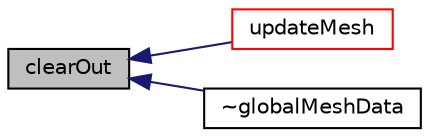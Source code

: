 digraph "clearOut"
{
  bgcolor="transparent";
  edge [fontname="Helvetica",fontsize="10",labelfontname="Helvetica",labelfontsize="10"];
  node [fontname="Helvetica",fontsize="10",shape=record];
  rankdir="LR";
  Node171 [label="clearOut",height=0.2,width=0.4,color="black", fillcolor="grey75", style="filled", fontcolor="black"];
  Node171 -> Node172 [dir="back",color="midnightblue",fontsize="10",style="solid",fontname="Helvetica"];
  Node172 [label="updateMesh",height=0.2,width=0.4,color="red",URL="$a28485.html#ae5693a309a936ac1040dd48c2881677f",tooltip="Change global mesh data given a topological change. Does a. "];
  Node171 -> Node198 [dir="back",color="midnightblue",fontsize="10",style="solid",fontname="Helvetica"];
  Node198 [label="~globalMeshData",height=0.2,width=0.4,color="black",URL="$a28485.html#aa34d80c5b139b7ee4416a6432c451fac",tooltip="Destructor. "];
}
